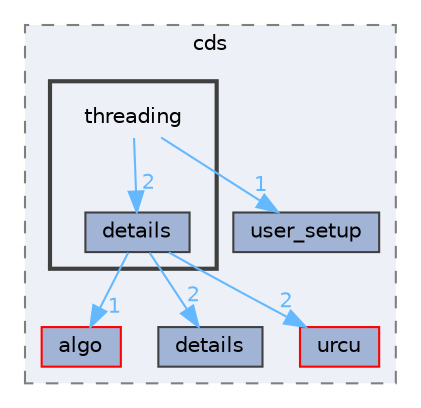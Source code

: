 digraph "external/libcds/cds/threading"
{
 // LATEX_PDF_SIZE
  bgcolor="transparent";
  edge [fontname=Helvetica,fontsize=10,labelfontname=Helvetica,labelfontsize=10];
  node [fontname=Helvetica,fontsize=10,shape=box,height=0.2,width=0.4];
  compound=true
  subgraph clusterdir_fcf032bbf40cb4a20f944ac15896063c {
    graph [ bgcolor="#edf0f7", pencolor="grey50", label="cds", fontname=Helvetica,fontsize=10 style="filled,dashed", URL="dir_fcf032bbf40cb4a20f944ac15896063c.html",tooltip=""]
  dir_022fb219feb8b1390b3b75a1e7863e62 [label="algo", fillcolor="#a2b4d6", color="red", style="filled", URL="dir_022fb219feb8b1390b3b75a1e7863e62.html",tooltip=""];
  dir_598dee483888c85e6e689ea332e58022 [label="user_setup", fillcolor="#a2b4d6", color="grey25", style="filled", URL="dir_598dee483888c85e6e689ea332e58022.html",tooltip=""];
  dir_d6afcdf20b4efce5cf94aac6e0746784 [label="details", fillcolor="#a2b4d6", color="grey25", style="filled", URL="dir_d6afcdf20b4efce5cf94aac6e0746784.html",tooltip=""];
  dir_e0b44b930dff7b48bd83e18b3900b99d [label="urcu", fillcolor="#a2b4d6", color="red", style="filled", URL="dir_e0b44b930dff7b48bd83e18b3900b99d.html",tooltip=""];
  subgraph clusterdir_e7215d6e528675f09ac3270df4a7cf9c {
    graph [ bgcolor="#edf0f7", pencolor="grey25", label="", fontname=Helvetica,fontsize=10 style="filled,bold", URL="dir_e7215d6e528675f09ac3270df4a7cf9c.html",tooltip=""]
    dir_e7215d6e528675f09ac3270df4a7cf9c [shape=plaintext, label="threading"];
  dir_12f9166c2fc611c9170a579711747b25 [label="details", fillcolor="#a2b4d6", color="grey25", style="filled", URL="dir_12f9166c2fc611c9170a579711747b25.html",tooltip=""];
  }
  }
  dir_e7215d6e528675f09ac3270df4a7cf9c->dir_12f9166c2fc611c9170a579711747b25 [headlabel="2", labeldistance=1.5 headhref="dir_000859_000199.html" href="dir_000859_000199.html" color="steelblue1" fontcolor="steelblue1"];
  dir_e7215d6e528675f09ac3270df4a7cf9c->dir_598dee483888c85e6e689ea332e58022 [headlabel="1", labeldistance=1.5 headhref="dir_000859_000892.html" href="dir_000859_000892.html" color="steelblue1" fontcolor="steelblue1"];
  dir_12f9166c2fc611c9170a579711747b25->dir_022fb219feb8b1390b3b75a1e7863e62 [headlabel="1", labeldistance=1.5 headhref="dir_000199_000019.html" href="dir_000199_000019.html" color="steelblue1" fontcolor="steelblue1"];
  dir_12f9166c2fc611c9170a579711747b25->dir_d6afcdf20b4efce5cf94aac6e0746784 [headlabel="2", labeldistance=1.5 headhref="dir_000199_000195.html" href="dir_000199_000195.html" color="steelblue1" fontcolor="steelblue1"];
  dir_12f9166c2fc611c9170a579711747b25->dir_e0b44b930dff7b48bd83e18b3900b99d [headlabel="2", labeldistance=1.5 headhref="dir_000199_000890.html" href="dir_000199_000890.html" color="steelblue1" fontcolor="steelblue1"];
}
